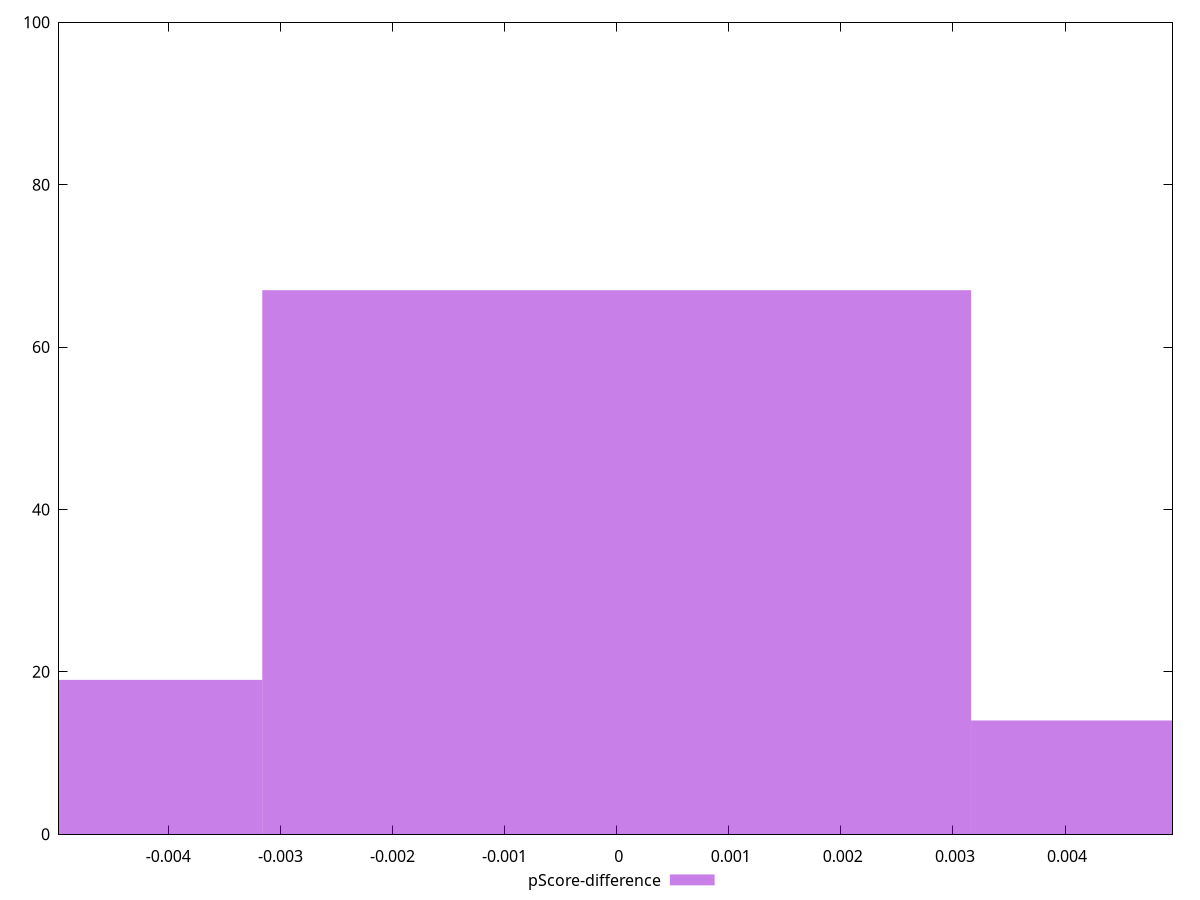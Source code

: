 reset

$pScoreDifference <<EOF
0 67
-0.006324072803037566 19
0.006324072803037566 14
EOF

set key outside below
set boxwidth 0.006324072803037566
set xrange [-0.004975555555555622:0.004958888888888846]
set yrange [0:100]
set trange [0:100]
set style fill transparent solid 0.5 noborder
set terminal svg size 640, 490 enhanced background rgb 'white'
set output "report_00013_2021-02-09T12-04-24.940Z/uses-rel-preconnect/samples/pages/pScore-difference/histogram.svg"

plot $pScoreDifference title "pScore-difference" with boxes

reset

